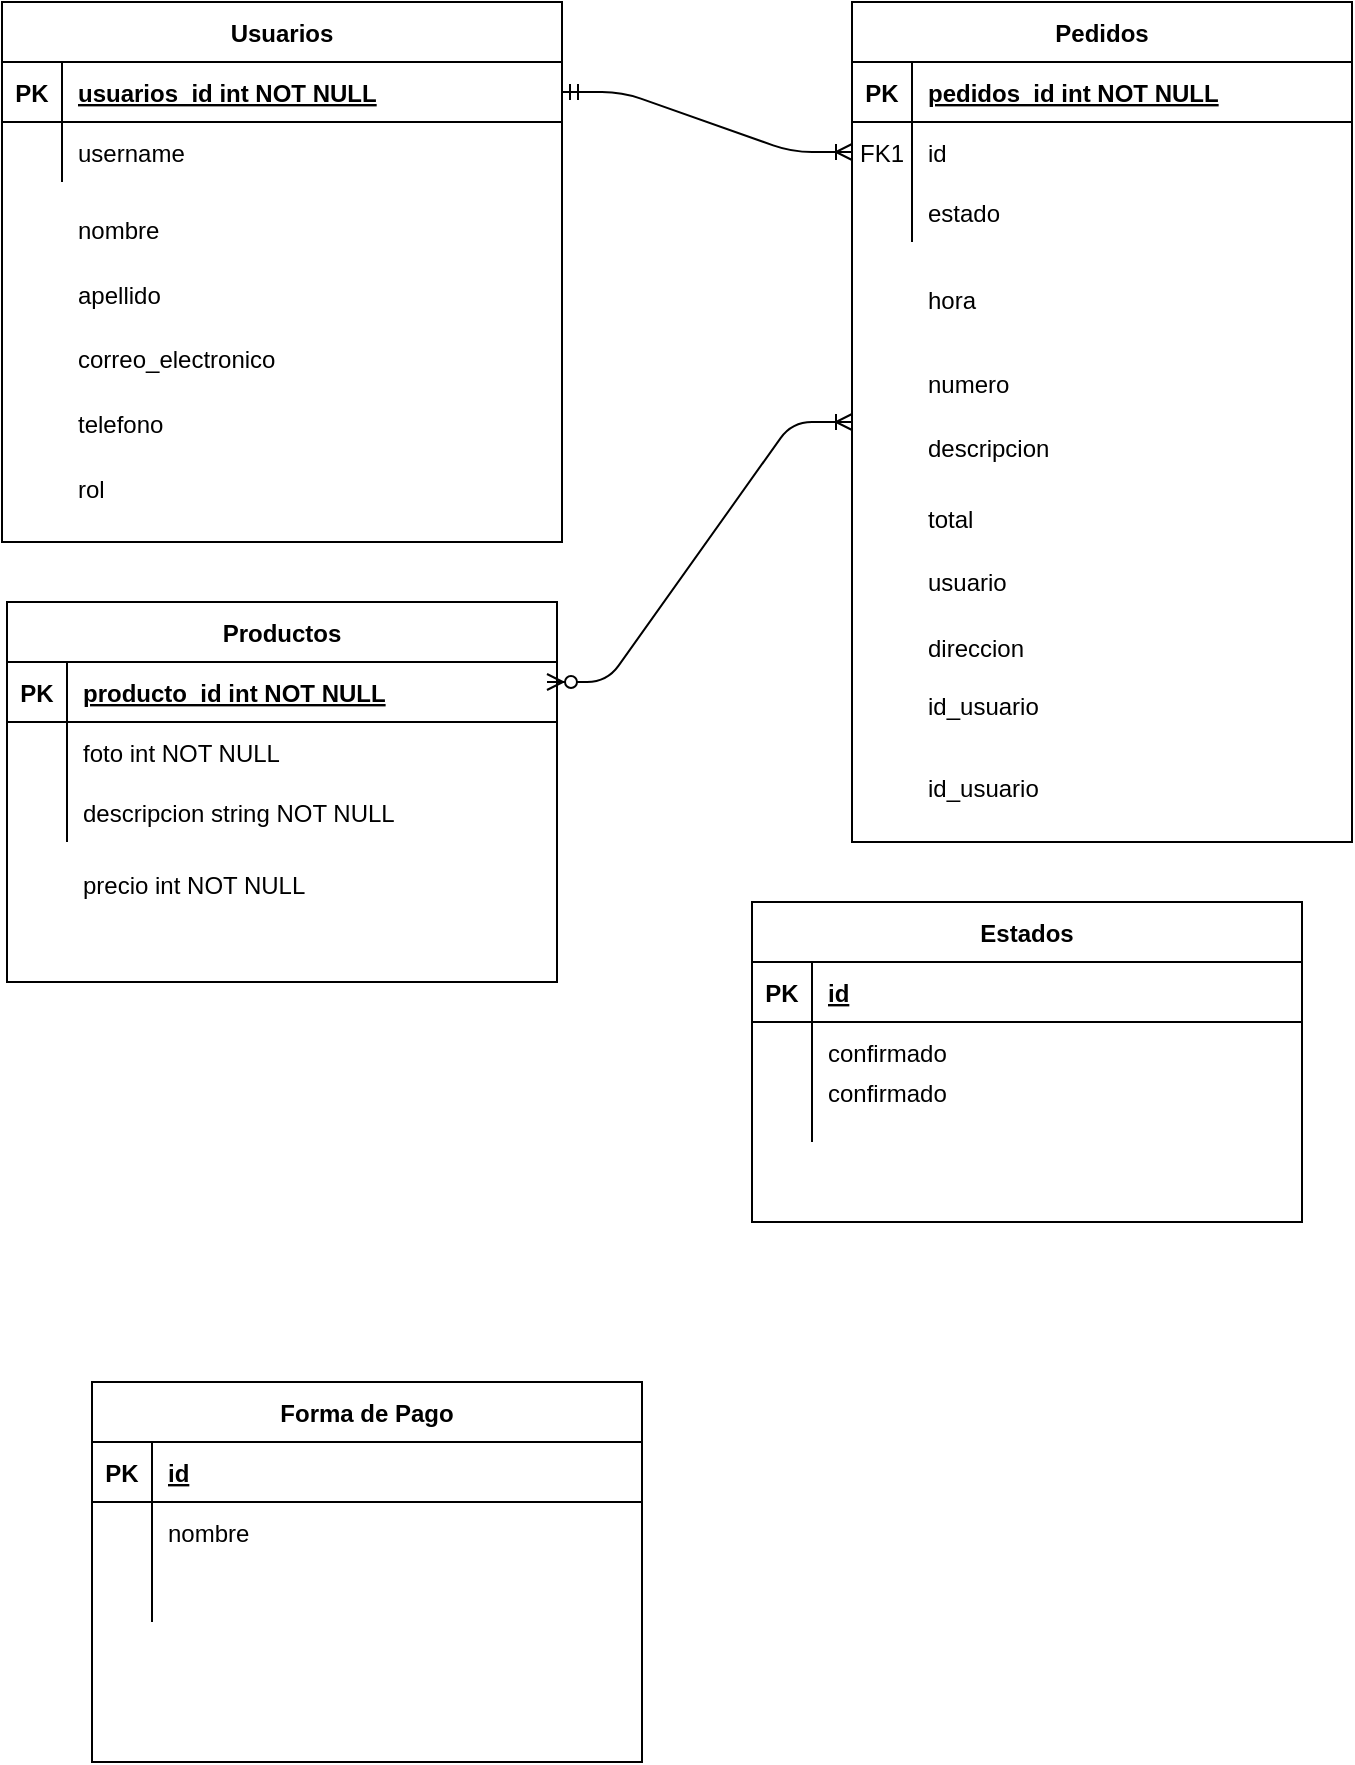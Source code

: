 <mxfile version="14.6.11" type="device"><diagram id="R2lEEEUBdFMjLlhIrx00" name="Page-1"><mxGraphModel dx="1422" dy="794" grid="1" gridSize="10" guides="1" tooltips="1" connect="1" arrows="1" fold="1" page="1" pageScale="1" pageWidth="850" pageHeight="1100" math="0" shadow="0" extFonts="Permanent Marker^https://fonts.googleapis.com/css?family=Permanent+Marker"><root><mxCell id="0"/><mxCell id="1" parent="0"/><mxCell id="Y-6lQfEVqFl3rMbxFINC-13" value="" style="group" parent="1" vertex="1" connectable="0"><mxGeometry x="510" y="40" width="250" height="420.001" as="geometry"/></mxCell><mxCell id="C-vyLk0tnHw3VtMMgP7b-2" value="Pedidos" style="shape=table;startSize=30;container=1;collapsible=1;childLayout=tableLayout;fixedRows=1;rowLines=0;fontStyle=1;align=center;resizeLast=1;" parent="Y-6lQfEVqFl3rMbxFINC-13" vertex="1"><mxGeometry width="250" height="420" as="geometry"/></mxCell><mxCell id="C-vyLk0tnHw3VtMMgP7b-3" value="" style="shape=partialRectangle;collapsible=0;dropTarget=0;pointerEvents=0;fillColor=none;points=[[0,0.5],[1,0.5]];portConstraint=eastwest;top=0;left=0;right=0;bottom=1;" parent="C-vyLk0tnHw3VtMMgP7b-2" vertex="1"><mxGeometry y="30" width="250" height="30" as="geometry"/></mxCell><mxCell id="C-vyLk0tnHw3VtMMgP7b-4" value="PK" style="shape=partialRectangle;overflow=hidden;connectable=0;fillColor=none;top=0;left=0;bottom=0;right=0;fontStyle=1;" parent="C-vyLk0tnHw3VtMMgP7b-3" vertex="1"><mxGeometry width="30" height="30" as="geometry"/></mxCell><mxCell id="C-vyLk0tnHw3VtMMgP7b-5" value="pedidos_id int NOT NULL " style="shape=partialRectangle;overflow=hidden;connectable=0;fillColor=none;top=0;left=0;bottom=0;right=0;align=left;spacingLeft=6;fontStyle=5;" parent="C-vyLk0tnHw3VtMMgP7b-3" vertex="1"><mxGeometry x="30" width="220" height="30" as="geometry"/></mxCell><mxCell id="C-vyLk0tnHw3VtMMgP7b-6" value="" style="shape=partialRectangle;collapsible=0;dropTarget=0;pointerEvents=0;fillColor=none;points=[[0,0.5],[1,0.5]];portConstraint=eastwest;top=0;left=0;right=0;bottom=0;" parent="C-vyLk0tnHw3VtMMgP7b-2" vertex="1"><mxGeometry y="60" width="250" height="30" as="geometry"/></mxCell><mxCell id="C-vyLk0tnHw3VtMMgP7b-7" value="FK1" style="shape=partialRectangle;overflow=hidden;connectable=0;fillColor=none;top=0;left=0;bottom=0;right=0;" parent="C-vyLk0tnHw3VtMMgP7b-6" vertex="1"><mxGeometry width="30" height="30" as="geometry"/></mxCell><mxCell id="C-vyLk0tnHw3VtMMgP7b-8" value="id" style="shape=partialRectangle;overflow=hidden;connectable=0;fillColor=none;top=0;left=0;bottom=0;right=0;align=left;spacingLeft=6;" parent="C-vyLk0tnHw3VtMMgP7b-6" vertex="1"><mxGeometry x="30" width="220" height="30" as="geometry"/></mxCell><mxCell id="C-vyLk0tnHw3VtMMgP7b-9" value="" style="shape=partialRectangle;collapsible=0;dropTarget=0;pointerEvents=0;fillColor=none;points=[[0,0.5],[1,0.5]];portConstraint=eastwest;top=0;left=0;right=0;bottom=0;" parent="C-vyLk0tnHw3VtMMgP7b-2" vertex="1"><mxGeometry y="90" width="250" height="30" as="geometry"/></mxCell><mxCell id="C-vyLk0tnHw3VtMMgP7b-10" value="" style="shape=partialRectangle;overflow=hidden;connectable=0;fillColor=none;top=0;left=0;bottom=0;right=0;" parent="C-vyLk0tnHw3VtMMgP7b-9" vertex="1"><mxGeometry width="30" height="30" as="geometry"/></mxCell><mxCell id="C-vyLk0tnHw3VtMMgP7b-11" value="estado" style="shape=partialRectangle;overflow=hidden;connectable=0;fillColor=none;top=0;left=0;bottom=0;right=0;align=left;spacingLeft=6;" parent="C-vyLk0tnHw3VtMMgP7b-9" vertex="1"><mxGeometry x="30" width="220" height="30" as="geometry"/></mxCell><mxCell id="Y-6lQfEVqFl3rMbxFINC-4" value="hora " style="shape=partialRectangle;overflow=hidden;connectable=0;fillColor=none;top=0;left=0;bottom=0;right=0;align=left;spacingLeft=6;" parent="Y-6lQfEVqFl3rMbxFINC-13" vertex="1"><mxGeometry x="30" y="125.998" width="220" height="45" as="geometry"/></mxCell><mxCell id="Y-6lQfEVqFl3rMbxFINC-5" value="numero" style="shape=partialRectangle;overflow=hidden;connectable=0;fillColor=none;top=0;left=0;bottom=0;right=0;align=left;spacingLeft=6;" parent="Y-6lQfEVqFl3rMbxFINC-13" vertex="1"><mxGeometry x="30" y="167.995" width="220" height="45" as="geometry"/></mxCell><mxCell id="Y-6lQfEVqFl3rMbxFINC-7" value="descripcion" style="shape=partialRectangle;overflow=hidden;connectable=0;fillColor=none;top=0;left=0;bottom=0;right=0;align=left;spacingLeft=6;" parent="Y-6lQfEVqFl3rMbxFINC-13" vertex="1"><mxGeometry x="30" y="200.005" width="220" height="45" as="geometry"/></mxCell><mxCell id="Y-6lQfEVqFl3rMbxFINC-8" value="total " style="shape=partialRectangle;overflow=hidden;connectable=0;fillColor=none;top=0;left=0;bottom=0;right=0;align=left;spacingLeft=6;" parent="Y-6lQfEVqFl3rMbxFINC-13" vertex="1"><mxGeometry x="30" y="235.509" width="220" height="45" as="geometry"/></mxCell><mxCell id="Y-6lQfEVqFl3rMbxFINC-29" value="usuario" style="shape=partialRectangle;overflow=hidden;connectable=0;fillColor=none;top=0;left=0;bottom=0;right=0;align=left;spacingLeft=6;" parent="Y-6lQfEVqFl3rMbxFINC-13" vertex="1"><mxGeometry x="30" y="267.006" width="220" height="45" as="geometry"/></mxCell><mxCell id="Y-6lQfEVqFl3rMbxFINC-30" value="direccion" style="shape=partialRectangle;overflow=hidden;connectable=0;fillColor=none;top=0;left=0;bottom=0;right=0;align=left;spacingLeft=6;" parent="Y-6lQfEVqFl3rMbxFINC-13" vertex="1"><mxGeometry x="30" y="300.004" width="220" height="45" as="geometry"/></mxCell><mxCell id="Zkx5V12SWWfxaOEWdbp9-27" value="id_usuario" style="shape=partialRectangle;overflow=hidden;connectable=0;fillColor=none;top=0;left=0;bottom=0;right=0;align=left;spacingLeft=6;" vertex="1" parent="Y-6lQfEVqFl3rMbxFINC-13"><mxGeometry x="30" y="370.004" width="220" height="45" as="geometry"/></mxCell><mxCell id="Zkx5V12SWWfxaOEWdbp9-28" value="id_usuario" style="shape=partialRectangle;overflow=hidden;connectable=0;fillColor=none;top=0;left=0;bottom=0;right=0;align=left;spacingLeft=6;" vertex="1" parent="Y-6lQfEVqFl3rMbxFINC-13"><mxGeometry x="30" y="330.004" width="220" height="42.857" as="geometry"/></mxCell><mxCell id="Y-6lQfEVqFl3rMbxFINC-50" value="" style="group" parent="1" vertex="1" connectable="0"><mxGeometry x="85" y="40" width="280" height="270" as="geometry"/></mxCell><mxCell id="C-vyLk0tnHw3VtMMgP7b-23" value="Usuarios" style="shape=table;startSize=30;container=1;collapsible=1;childLayout=tableLayout;fixedRows=1;rowLines=0;fontStyle=1;align=center;resizeLast=1;" parent="Y-6lQfEVqFl3rMbxFINC-50" vertex="1"><mxGeometry width="280" height="270" as="geometry"/></mxCell><mxCell id="C-vyLk0tnHw3VtMMgP7b-24" value="" style="shape=partialRectangle;collapsible=0;dropTarget=0;pointerEvents=0;fillColor=none;points=[[0,0.5],[1,0.5]];portConstraint=eastwest;top=0;left=0;right=0;bottom=1;" parent="C-vyLk0tnHw3VtMMgP7b-23" vertex="1"><mxGeometry y="30" width="280" height="30" as="geometry"/></mxCell><mxCell id="C-vyLk0tnHw3VtMMgP7b-25" value="PK" style="shape=partialRectangle;overflow=hidden;connectable=0;fillColor=none;top=0;left=0;bottom=0;right=0;fontStyle=1;" parent="C-vyLk0tnHw3VtMMgP7b-24" vertex="1"><mxGeometry width="30" height="30" as="geometry"/></mxCell><mxCell id="C-vyLk0tnHw3VtMMgP7b-26" value="usuarios_id int NOT NULL " style="shape=partialRectangle;overflow=hidden;connectable=0;fillColor=none;top=0;left=0;bottom=0;right=0;align=left;spacingLeft=6;fontStyle=5;" parent="C-vyLk0tnHw3VtMMgP7b-24" vertex="1"><mxGeometry x="30" width="250" height="30" as="geometry"/></mxCell><mxCell id="C-vyLk0tnHw3VtMMgP7b-27" value="" style="shape=partialRectangle;collapsible=0;dropTarget=0;pointerEvents=0;fillColor=none;points=[[0,0.5],[1,0.5]];portConstraint=eastwest;top=0;left=0;right=0;bottom=0;" parent="C-vyLk0tnHw3VtMMgP7b-23" vertex="1"><mxGeometry y="60" width="280" height="30" as="geometry"/></mxCell><mxCell id="C-vyLk0tnHw3VtMMgP7b-28" value="" style="shape=partialRectangle;overflow=hidden;connectable=0;fillColor=none;top=0;left=0;bottom=0;right=0;" parent="C-vyLk0tnHw3VtMMgP7b-27" vertex="1"><mxGeometry width="30" height="30" as="geometry"/></mxCell><mxCell id="C-vyLk0tnHw3VtMMgP7b-29" value="username" style="shape=partialRectangle;overflow=hidden;connectable=0;fillColor=none;top=0;left=0;bottom=0;right=0;align=left;spacingLeft=6;" parent="C-vyLk0tnHw3VtMMgP7b-27" vertex="1"><mxGeometry x="30" width="250" height="30" as="geometry"/></mxCell><mxCell id="Y-6lQfEVqFl3rMbxFINC-31" value="nombre" style="shape=partialRectangle;overflow=hidden;connectable=0;fillColor=none;top=0;left=0;bottom=0;right=0;align=left;spacingLeft=6;" parent="Y-6lQfEVqFl3rMbxFINC-50" vertex="1"><mxGeometry x="30" y="97.2" width="250" height="32.4" as="geometry"/></mxCell><mxCell id="Y-6lQfEVqFl3rMbxFINC-32" value="apellido" style="shape=partialRectangle;overflow=hidden;connectable=0;fillColor=none;top=0;left=0;bottom=0;right=0;align=left;spacingLeft=6;" parent="Y-6lQfEVqFl3rMbxFINC-50" vertex="1"><mxGeometry x="30" y="129.6" width="250" height="32.4" as="geometry"/></mxCell><mxCell id="Y-6lQfEVqFl3rMbxFINC-33" value="correo_electronico" style="shape=partialRectangle;overflow=hidden;connectable=0;fillColor=none;top=0;left=0;bottom=0;right=0;align=left;spacingLeft=6;" parent="Y-6lQfEVqFl3rMbxFINC-50" vertex="1"><mxGeometry x="30" y="162" width="250" height="32.4" as="geometry"/></mxCell><mxCell id="Y-6lQfEVqFl3rMbxFINC-34" value="telefono" style="shape=partialRectangle;overflow=hidden;connectable=0;fillColor=none;top=0;left=0;bottom=0;right=0;align=left;spacingLeft=6;" parent="Y-6lQfEVqFl3rMbxFINC-50" vertex="1"><mxGeometry x="30" y="194.4" width="250" height="32.4" as="geometry"/></mxCell><mxCell id="Y-6lQfEVqFl3rMbxFINC-35" value="rol" style="shape=partialRectangle;overflow=hidden;connectable=0;fillColor=none;top=0;left=0;bottom=0;right=0;align=left;spacingLeft=6;" parent="Y-6lQfEVqFl3rMbxFINC-50" vertex="1"><mxGeometry x="30" y="226.8" width="250" height="32.4" as="geometry"/></mxCell><mxCell id="Y-6lQfEVqFl3rMbxFINC-52" value="" style="group" parent="1" vertex="1" connectable="0"><mxGeometry x="87.5" y="340" width="275" height="190" as="geometry"/></mxCell><mxCell id="Y-6lQfEVqFl3rMbxFINC-49" value="" style="group" parent="Y-6lQfEVqFl3rMbxFINC-52" vertex="1" connectable="0"><mxGeometry y="20" width="275" height="170" as="geometry"/></mxCell><mxCell id="Y-6lQfEVqFl3rMbxFINC-36" value="precio int NOT NULL" style="shape=partialRectangle;overflow=hidden;connectable=0;fillColor=none;top=0;left=0;bottom=0;right=0;align=left;spacingLeft=6;" parent="Y-6lQfEVqFl3rMbxFINC-49" vertex="1"><mxGeometry x="30" y="107.368" width="245" height="26.842" as="geometry"/></mxCell><mxCell id="C-vyLk0tnHw3VtMMgP7b-13" value="Productos" style="shape=table;startSize=30;container=1;collapsible=1;childLayout=tableLayout;fixedRows=1;rowLines=0;fontStyle=1;align=center;resizeLast=1;" parent="Y-6lQfEVqFl3rMbxFINC-52" vertex="1"><mxGeometry width="275" height="190" as="geometry"/></mxCell><mxCell id="C-vyLk0tnHw3VtMMgP7b-14" value="" style="shape=partialRectangle;collapsible=0;dropTarget=0;pointerEvents=0;fillColor=none;points=[[0,0.5],[1,0.5]];portConstraint=eastwest;top=0;left=0;right=0;bottom=1;" parent="C-vyLk0tnHw3VtMMgP7b-13" vertex="1"><mxGeometry y="30" width="275" height="30" as="geometry"/></mxCell><mxCell id="C-vyLk0tnHw3VtMMgP7b-15" value="PK" style="shape=partialRectangle;overflow=hidden;connectable=0;fillColor=none;top=0;left=0;bottom=0;right=0;fontStyle=1;" parent="C-vyLk0tnHw3VtMMgP7b-14" vertex="1"><mxGeometry width="30" height="30" as="geometry"/></mxCell><mxCell id="C-vyLk0tnHw3VtMMgP7b-16" value="producto_id int NOT NULL " style="shape=partialRectangle;overflow=hidden;connectable=0;fillColor=none;top=0;left=0;bottom=0;right=0;align=left;spacingLeft=6;fontStyle=5;" parent="C-vyLk0tnHw3VtMMgP7b-14" vertex="1"><mxGeometry x="30" width="245" height="30" as="geometry"/></mxCell><mxCell id="C-vyLk0tnHw3VtMMgP7b-17" value="" style="shape=partialRectangle;collapsible=0;dropTarget=0;pointerEvents=0;fillColor=none;points=[[0,0.5],[1,0.5]];portConstraint=eastwest;top=0;left=0;right=0;bottom=0;" parent="C-vyLk0tnHw3VtMMgP7b-13" vertex="1"><mxGeometry y="60" width="275" height="30" as="geometry"/></mxCell><mxCell id="C-vyLk0tnHw3VtMMgP7b-18" value="" style="shape=partialRectangle;overflow=hidden;connectable=0;fillColor=none;top=0;left=0;bottom=0;right=0;" parent="C-vyLk0tnHw3VtMMgP7b-17" vertex="1"><mxGeometry width="30" height="30" as="geometry"/></mxCell><mxCell id="C-vyLk0tnHw3VtMMgP7b-19" value="foto int NOT NULL" style="shape=partialRectangle;overflow=hidden;connectable=0;fillColor=none;top=0;left=0;bottom=0;right=0;align=left;spacingLeft=6;" parent="C-vyLk0tnHw3VtMMgP7b-17" vertex="1"><mxGeometry x="30" width="245" height="30" as="geometry"/></mxCell><mxCell id="C-vyLk0tnHw3VtMMgP7b-20" value="" style="shape=partialRectangle;collapsible=0;dropTarget=0;pointerEvents=0;fillColor=none;points=[[0,0.5],[1,0.5]];portConstraint=eastwest;top=0;left=0;right=0;bottom=0;" parent="C-vyLk0tnHw3VtMMgP7b-13" vertex="1"><mxGeometry y="90" width="275" height="30" as="geometry"/></mxCell><mxCell id="C-vyLk0tnHw3VtMMgP7b-21" value="" style="shape=partialRectangle;overflow=hidden;connectable=0;fillColor=none;top=0;left=0;bottom=0;right=0;" parent="C-vyLk0tnHw3VtMMgP7b-20" vertex="1"><mxGeometry width="30" height="30" as="geometry"/></mxCell><mxCell id="C-vyLk0tnHw3VtMMgP7b-22" value="descripcion string NOT NULL" style="shape=partialRectangle;overflow=hidden;connectable=0;fillColor=none;top=0;left=0;bottom=0;right=0;align=left;spacingLeft=6;" parent="C-vyLk0tnHw3VtMMgP7b-20" vertex="1"><mxGeometry x="30" width="245" height="30" as="geometry"/></mxCell><mxCell id="Y-6lQfEVqFl3rMbxFINC-55" value="" style="edgeStyle=entityRelationEdgeStyle;fontSize=12;html=1;endArrow=ERoneToMany;startArrow=ERzeroToMany;entryX=0;entryY=0.5;entryDx=0;entryDy=0;" parent="Y-6lQfEVqFl3rMbxFINC-52" target="C-vyLk0tnHw3VtMMgP7b-2" edge="1"><mxGeometry width="100" height="100" relative="1" as="geometry"><mxPoint x="270" y="40" as="sourcePoint"/><mxPoint x="440" y="-200" as="targetPoint"/></mxGeometry></mxCell><mxCell id="Y-6lQfEVqFl3rMbxFINC-54" value="" style="edgeStyle=entityRelationEdgeStyle;fontSize=12;html=1;endArrow=ERoneToMany;startArrow=ERmandOne;exitX=1;exitY=0.5;exitDx=0;exitDy=0;entryX=0;entryY=0.5;entryDx=0;entryDy=0;" parent="1" source="C-vyLk0tnHw3VtMMgP7b-24" target="C-vyLk0tnHw3VtMMgP7b-6" edge="1"><mxGeometry width="100" height="100" relative="1" as="geometry"><mxPoint x="370" y="250" as="sourcePoint"/><mxPoint x="500" y="120" as="targetPoint"/></mxGeometry></mxCell><mxCell id="Zkx5V12SWWfxaOEWdbp9-4" value="Estados" style="shape=table;startSize=30;container=1;collapsible=1;childLayout=tableLayout;fixedRows=1;rowLines=0;fontStyle=1;align=center;resizeLast=1;" vertex="1" parent="1"><mxGeometry x="460" y="490" width="275" height="160" as="geometry"/></mxCell><mxCell id="Zkx5V12SWWfxaOEWdbp9-5" value="" style="shape=partialRectangle;collapsible=0;dropTarget=0;pointerEvents=0;fillColor=none;points=[[0,0.5],[1,0.5]];portConstraint=eastwest;top=0;left=0;right=0;bottom=1;" vertex="1" parent="Zkx5V12SWWfxaOEWdbp9-4"><mxGeometry y="30" width="275" height="30" as="geometry"/></mxCell><mxCell id="Zkx5V12SWWfxaOEWdbp9-6" value="PK" style="shape=partialRectangle;overflow=hidden;connectable=0;fillColor=none;top=0;left=0;bottom=0;right=0;fontStyle=1;" vertex="1" parent="Zkx5V12SWWfxaOEWdbp9-5"><mxGeometry width="30" height="30" as="geometry"/></mxCell><mxCell id="Zkx5V12SWWfxaOEWdbp9-7" value="id" style="shape=partialRectangle;overflow=hidden;connectable=0;fillColor=none;top=0;left=0;bottom=0;right=0;align=left;spacingLeft=6;fontStyle=5;" vertex="1" parent="Zkx5V12SWWfxaOEWdbp9-5"><mxGeometry x="30" width="245" height="30" as="geometry"/></mxCell><mxCell id="Zkx5V12SWWfxaOEWdbp9-8" value="" style="shape=partialRectangle;collapsible=0;dropTarget=0;pointerEvents=0;fillColor=none;points=[[0,0.5],[1,0.5]];portConstraint=eastwest;top=0;left=0;right=0;bottom=0;" vertex="1" parent="Zkx5V12SWWfxaOEWdbp9-4"><mxGeometry y="60" width="275" height="30" as="geometry"/></mxCell><mxCell id="Zkx5V12SWWfxaOEWdbp9-9" value="" style="shape=partialRectangle;overflow=hidden;connectable=0;fillColor=none;top=0;left=0;bottom=0;right=0;" vertex="1" parent="Zkx5V12SWWfxaOEWdbp9-8"><mxGeometry width="30" height="30" as="geometry"/></mxCell><mxCell id="Zkx5V12SWWfxaOEWdbp9-10" value="confirmado" style="shape=partialRectangle;overflow=hidden;connectable=0;fillColor=none;top=0;left=0;bottom=0;right=0;align=left;spacingLeft=6;" vertex="1" parent="Zkx5V12SWWfxaOEWdbp9-8"><mxGeometry x="30" width="245" height="30" as="geometry"/></mxCell><mxCell id="Zkx5V12SWWfxaOEWdbp9-11" value="" style="shape=partialRectangle;collapsible=0;dropTarget=0;pointerEvents=0;fillColor=none;points=[[0,0.5],[1,0.5]];portConstraint=eastwest;top=0;left=0;right=0;bottom=0;" vertex="1" parent="Zkx5V12SWWfxaOEWdbp9-4"><mxGeometry y="90" width="275" height="30" as="geometry"/></mxCell><mxCell id="Zkx5V12SWWfxaOEWdbp9-12" value="" style="shape=partialRectangle;overflow=hidden;connectable=0;fillColor=none;top=0;left=0;bottom=0;right=0;" vertex="1" parent="Zkx5V12SWWfxaOEWdbp9-11"><mxGeometry width="30" height="30" as="geometry"/></mxCell><mxCell id="Zkx5V12SWWfxaOEWdbp9-13" value="" style="shape=partialRectangle;overflow=hidden;connectable=0;fillColor=none;top=0;left=0;bottom=0;right=0;align=left;spacingLeft=6;" vertex="1" parent="Zkx5V12SWWfxaOEWdbp9-11"><mxGeometry x="30" width="245" height="30" as="geometry"/></mxCell><mxCell id="Zkx5V12SWWfxaOEWdbp9-16" value="Forma de Pago" style="shape=table;startSize=30;container=1;collapsible=1;childLayout=tableLayout;fixedRows=1;rowLines=0;fontStyle=1;align=center;resizeLast=1;" vertex="1" parent="1"><mxGeometry x="130" y="730" width="275" height="190" as="geometry"/></mxCell><mxCell id="Zkx5V12SWWfxaOEWdbp9-17" value="" style="shape=partialRectangle;collapsible=0;dropTarget=0;pointerEvents=0;fillColor=none;points=[[0,0.5],[1,0.5]];portConstraint=eastwest;top=0;left=0;right=0;bottom=1;" vertex="1" parent="Zkx5V12SWWfxaOEWdbp9-16"><mxGeometry y="30" width="275" height="30" as="geometry"/></mxCell><mxCell id="Zkx5V12SWWfxaOEWdbp9-18" value="PK" style="shape=partialRectangle;overflow=hidden;connectable=0;fillColor=none;top=0;left=0;bottom=0;right=0;fontStyle=1;" vertex="1" parent="Zkx5V12SWWfxaOEWdbp9-17"><mxGeometry width="30" height="30" as="geometry"/></mxCell><mxCell id="Zkx5V12SWWfxaOEWdbp9-19" value="id" style="shape=partialRectangle;overflow=hidden;connectable=0;fillColor=none;top=0;left=0;bottom=0;right=0;align=left;spacingLeft=6;fontStyle=5;" vertex="1" parent="Zkx5V12SWWfxaOEWdbp9-17"><mxGeometry x="30" width="245" height="30" as="geometry"/></mxCell><mxCell id="Zkx5V12SWWfxaOEWdbp9-20" value="" style="shape=partialRectangle;collapsible=0;dropTarget=0;pointerEvents=0;fillColor=none;points=[[0,0.5],[1,0.5]];portConstraint=eastwest;top=0;left=0;right=0;bottom=0;" vertex="1" parent="Zkx5V12SWWfxaOEWdbp9-16"><mxGeometry y="60" width="275" height="30" as="geometry"/></mxCell><mxCell id="Zkx5V12SWWfxaOEWdbp9-21" value="" style="shape=partialRectangle;overflow=hidden;connectable=0;fillColor=none;top=0;left=0;bottom=0;right=0;" vertex="1" parent="Zkx5V12SWWfxaOEWdbp9-20"><mxGeometry width="30" height="30" as="geometry"/></mxCell><mxCell id="Zkx5V12SWWfxaOEWdbp9-22" value="nombre" style="shape=partialRectangle;overflow=hidden;connectable=0;fillColor=none;top=0;left=0;bottom=0;right=0;align=left;spacingLeft=6;" vertex="1" parent="Zkx5V12SWWfxaOEWdbp9-20"><mxGeometry x="30" width="245" height="30" as="geometry"/></mxCell><mxCell id="Zkx5V12SWWfxaOEWdbp9-23" value="" style="shape=partialRectangle;collapsible=0;dropTarget=0;pointerEvents=0;fillColor=none;points=[[0,0.5],[1,0.5]];portConstraint=eastwest;top=0;left=0;right=0;bottom=0;" vertex="1" parent="Zkx5V12SWWfxaOEWdbp9-16"><mxGeometry y="90" width="275" height="30" as="geometry"/></mxCell><mxCell id="Zkx5V12SWWfxaOEWdbp9-24" value="" style="shape=partialRectangle;overflow=hidden;connectable=0;fillColor=none;top=0;left=0;bottom=0;right=0;" vertex="1" parent="Zkx5V12SWWfxaOEWdbp9-23"><mxGeometry width="30" height="30" as="geometry"/></mxCell><mxCell id="Zkx5V12SWWfxaOEWdbp9-25" value="" style="shape=partialRectangle;overflow=hidden;connectable=0;fillColor=none;top=0;left=0;bottom=0;right=0;align=left;spacingLeft=6;" vertex="1" parent="Zkx5V12SWWfxaOEWdbp9-23"><mxGeometry x="30" width="245" height="30" as="geometry"/></mxCell><mxCell id="Zkx5V12SWWfxaOEWdbp9-29" value="confirmado" style="shape=partialRectangle;overflow=hidden;connectable=0;fillColor=none;top=0;left=0;bottom=0;right=0;align=left;spacingLeft=6;" vertex="1" parent="1"><mxGeometry x="490" y="570" width="245" height="30" as="geometry"/></mxCell></root></mxGraphModel></diagram></mxfile>